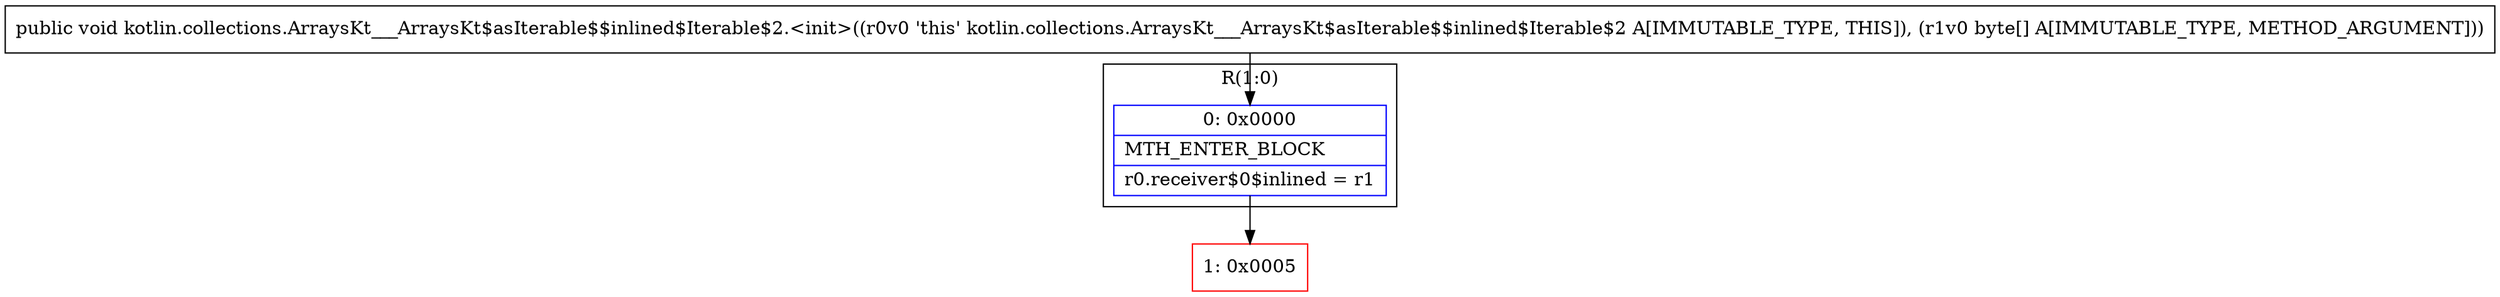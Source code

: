digraph "CFG forkotlin.collections.ArraysKt___ArraysKt$asIterable$$inlined$Iterable$2.\<init\>([B)V" {
subgraph cluster_Region_357379308 {
label = "R(1:0)";
node [shape=record,color=blue];
Node_0 [shape=record,label="{0\:\ 0x0000|MTH_ENTER_BLOCK\l|r0.receiver$0$inlined = r1\l}"];
}
Node_1 [shape=record,color=red,label="{1\:\ 0x0005}"];
MethodNode[shape=record,label="{public void kotlin.collections.ArraysKt___ArraysKt$asIterable$$inlined$Iterable$2.\<init\>((r0v0 'this' kotlin.collections.ArraysKt___ArraysKt$asIterable$$inlined$Iterable$2 A[IMMUTABLE_TYPE, THIS]), (r1v0 byte[] A[IMMUTABLE_TYPE, METHOD_ARGUMENT])) }"];
MethodNode -> Node_0;
Node_0 -> Node_1;
}

